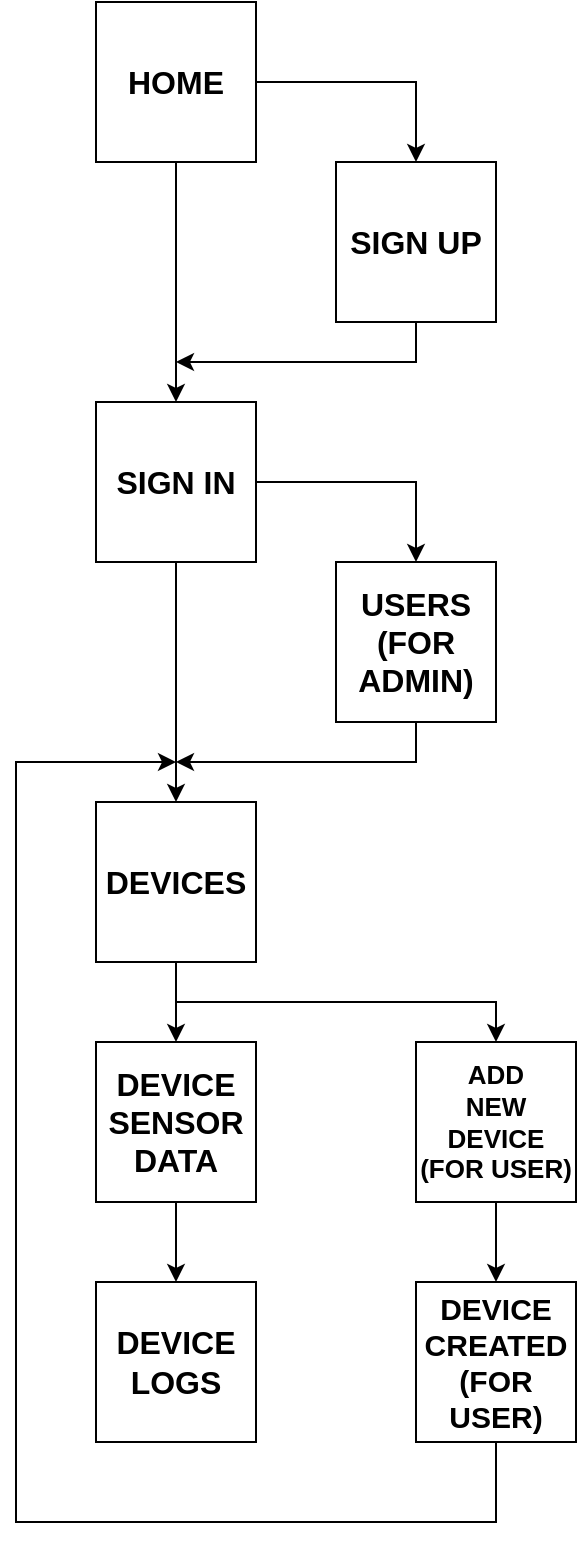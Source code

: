 <mxfile version="21.2.8" type="device">
  <diagram name="Página-1" id="Da3mpW6k0YFTyMpQ41oX">
    <mxGraphModel dx="618" dy="365" grid="1" gridSize="10" guides="1" tooltips="1" connect="1" arrows="1" fold="1" page="1" pageScale="1" pageWidth="827" pageHeight="1169" math="0" shadow="0">
      <root>
        <mxCell id="0" />
        <mxCell id="1" parent="0" />
        <mxCell id="w4dQxC18rtAs9FGC8ZvP-4" style="edgeStyle=orthogonalEdgeStyle;rounded=0;orthogonalLoop=1;jettySize=auto;html=1;fontSize=16;" parent="1" source="w4dQxC18rtAs9FGC8ZvP-1" target="w4dQxC18rtAs9FGC8ZvP-2" edge="1">
          <mxGeometry relative="1" as="geometry" />
        </mxCell>
        <mxCell id="w4dQxC18rtAs9FGC8ZvP-5" style="edgeStyle=orthogonalEdgeStyle;rounded=0;orthogonalLoop=1;jettySize=auto;html=1;entryX=0.5;entryY=0;entryDx=0;entryDy=0;fontSize=16;" parent="1" source="w4dQxC18rtAs9FGC8ZvP-1" target="w4dQxC18rtAs9FGC8ZvP-3" edge="1">
          <mxGeometry relative="1" as="geometry" />
        </mxCell>
        <mxCell id="w4dQxC18rtAs9FGC8ZvP-1" value="HOME" style="whiteSpace=wrap;html=1;aspect=fixed;fontStyle=1;fontSize=16;" parent="1" vertex="1">
          <mxGeometry x="240" width="80" height="80" as="geometry" />
        </mxCell>
        <mxCell id="w4dQxC18rtAs9FGC8ZvP-7" style="edgeStyle=orthogonalEdgeStyle;rounded=0;orthogonalLoop=1;jettySize=auto;html=1;fontSize=16;" parent="1" source="w4dQxC18rtAs9FGC8ZvP-2" target="w4dQxC18rtAs9FGC8ZvP-6" edge="1">
          <mxGeometry relative="1" as="geometry" />
        </mxCell>
        <mxCell id="penlikm2lHGkVEg40LcU-4" style="edgeStyle=orthogonalEdgeStyle;rounded=0;orthogonalLoop=1;jettySize=auto;html=1;entryX=0.5;entryY=0;entryDx=0;entryDy=0;exitX=1;exitY=0.5;exitDx=0;exitDy=0;" edge="1" parent="1" source="w4dQxC18rtAs9FGC8ZvP-2" target="penlikm2lHGkVEg40LcU-3">
          <mxGeometry relative="1" as="geometry">
            <Array as="points">
              <mxPoint x="400" y="240" />
            </Array>
          </mxGeometry>
        </mxCell>
        <mxCell id="w4dQxC18rtAs9FGC8ZvP-2" value="SIGN IN" style="whiteSpace=wrap;html=1;aspect=fixed;fontStyle=1;fontSize=16;" parent="1" vertex="1">
          <mxGeometry x="240" y="200" width="80" height="80" as="geometry" />
        </mxCell>
        <mxCell id="w4dQxC18rtAs9FGC8ZvP-16" style="edgeStyle=orthogonalEdgeStyle;rounded=0;orthogonalLoop=1;jettySize=auto;html=1;exitX=0.5;exitY=1;exitDx=0;exitDy=0;fontSize=16;" parent="1" source="w4dQxC18rtAs9FGC8ZvP-3" edge="1">
          <mxGeometry relative="1" as="geometry">
            <mxPoint x="280" y="180" as="targetPoint" />
            <Array as="points">
              <mxPoint x="400" y="180" />
              <mxPoint x="280" y="180" />
            </Array>
          </mxGeometry>
        </mxCell>
        <mxCell id="w4dQxC18rtAs9FGC8ZvP-3" value="SIGN UP" style="whiteSpace=wrap;html=1;aspect=fixed;fontStyle=1;fontSize=16;" parent="1" vertex="1">
          <mxGeometry x="360" y="80" width="80" height="80" as="geometry" />
        </mxCell>
        <mxCell id="w4dQxC18rtAs9FGC8ZvP-9" style="edgeStyle=orthogonalEdgeStyle;rounded=0;orthogonalLoop=1;jettySize=auto;html=1;fontSize=16;" parent="1" source="w4dQxC18rtAs9FGC8ZvP-6" target="w4dQxC18rtAs9FGC8ZvP-8" edge="1">
          <mxGeometry relative="1" as="geometry" />
        </mxCell>
        <mxCell id="w4dQxC18rtAs9FGC8ZvP-12" style="edgeStyle=orthogonalEdgeStyle;rounded=0;orthogonalLoop=1;jettySize=auto;html=1;fontSize=16;exitX=0.5;exitY=1;exitDx=0;exitDy=0;" parent="1" source="w4dQxC18rtAs9FGC8ZvP-6" target="w4dQxC18rtAs9FGC8ZvP-11" edge="1">
          <mxGeometry relative="1" as="geometry" />
        </mxCell>
        <mxCell id="w4dQxC18rtAs9FGC8ZvP-6" value="DEVICES" style="whiteSpace=wrap;html=1;aspect=fixed;fontStyle=1;fontSize=16;" parent="1" vertex="1">
          <mxGeometry x="240" y="400" width="80" height="80" as="geometry" />
        </mxCell>
        <mxCell id="penlikm2lHGkVEg40LcU-2" style="edgeStyle=orthogonalEdgeStyle;rounded=0;orthogonalLoop=1;jettySize=auto;html=1;" edge="1" parent="1" source="w4dQxC18rtAs9FGC8ZvP-8" target="penlikm2lHGkVEg40LcU-1">
          <mxGeometry relative="1" as="geometry" />
        </mxCell>
        <mxCell id="w4dQxC18rtAs9FGC8ZvP-8" value="DEVICE&lt;br style=&quot;font-size: 16px;&quot;&gt;SENSOR&lt;br style=&quot;font-size: 16px;&quot;&gt;DATA" style="whiteSpace=wrap;html=1;aspect=fixed;fontStyle=1;fontSize=16;" parent="1" vertex="1">
          <mxGeometry x="240" y="520" width="80" height="80" as="geometry" />
        </mxCell>
        <mxCell id="w4dQxC18rtAs9FGC8ZvP-14" style="edgeStyle=orthogonalEdgeStyle;rounded=0;orthogonalLoop=1;jettySize=auto;html=1;fontSize=16;" parent="1" source="w4dQxC18rtAs9FGC8ZvP-11" target="w4dQxC18rtAs9FGC8ZvP-13" edge="1">
          <mxGeometry relative="1" as="geometry" />
        </mxCell>
        <mxCell id="w4dQxC18rtAs9FGC8ZvP-11" value="ADD&lt;br style=&quot;font-size: 13px;&quot;&gt;NEW&lt;br style=&quot;font-size: 13px;&quot;&gt;DEVICE&lt;br style=&quot;font-size: 13px;&quot;&gt;(FOR USER)" style="whiteSpace=wrap;html=1;aspect=fixed;fontStyle=1;fontSize=13;" parent="1" vertex="1">
          <mxGeometry x="400" y="520" width="80" height="80" as="geometry" />
        </mxCell>
        <mxCell id="penlikm2lHGkVEg40LcU-6" style="edgeStyle=orthogonalEdgeStyle;rounded=0;orthogonalLoop=1;jettySize=auto;html=1;" edge="1" parent="1" source="w4dQxC18rtAs9FGC8ZvP-13">
          <mxGeometry relative="1" as="geometry">
            <mxPoint x="280" y="380" as="targetPoint" />
            <Array as="points">
              <mxPoint x="440" y="760" />
              <mxPoint x="200" y="760" />
              <mxPoint x="200" y="380" />
            </Array>
          </mxGeometry>
        </mxCell>
        <mxCell id="w4dQxC18rtAs9FGC8ZvP-13" value="DEVICE&lt;br style=&quot;font-size: 15px;&quot;&gt;CREATED&lt;br style=&quot;font-size: 15px;&quot;&gt;(FOR USER)" style="whiteSpace=wrap;html=1;aspect=fixed;fontStyle=1;fontSize=15;" parent="1" vertex="1">
          <mxGeometry x="400" y="640" width="80" height="80" as="geometry" />
        </mxCell>
        <mxCell id="penlikm2lHGkVEg40LcU-1" value="DEVICE&lt;br&gt;LOGS" style="whiteSpace=wrap;html=1;aspect=fixed;fontStyle=1;fontSize=16;" vertex="1" parent="1">
          <mxGeometry x="240" y="640" width="80" height="80" as="geometry" />
        </mxCell>
        <mxCell id="penlikm2lHGkVEg40LcU-5" style="edgeStyle=orthogonalEdgeStyle;rounded=0;orthogonalLoop=1;jettySize=auto;html=1;exitX=0.5;exitY=1;exitDx=0;exitDy=0;" edge="1" parent="1" source="penlikm2lHGkVEg40LcU-3">
          <mxGeometry relative="1" as="geometry">
            <mxPoint x="280" y="380" as="targetPoint" />
            <Array as="points">
              <mxPoint x="400" y="380" />
              <mxPoint x="290" y="380" />
            </Array>
          </mxGeometry>
        </mxCell>
        <mxCell id="penlikm2lHGkVEg40LcU-3" value="USERS&lt;br&gt;(FOR ADMIN)" style="whiteSpace=wrap;html=1;aspect=fixed;fontStyle=1;fontSize=16;" vertex="1" parent="1">
          <mxGeometry x="360" y="280" width="80" height="80" as="geometry" />
        </mxCell>
      </root>
    </mxGraphModel>
  </diagram>
</mxfile>
